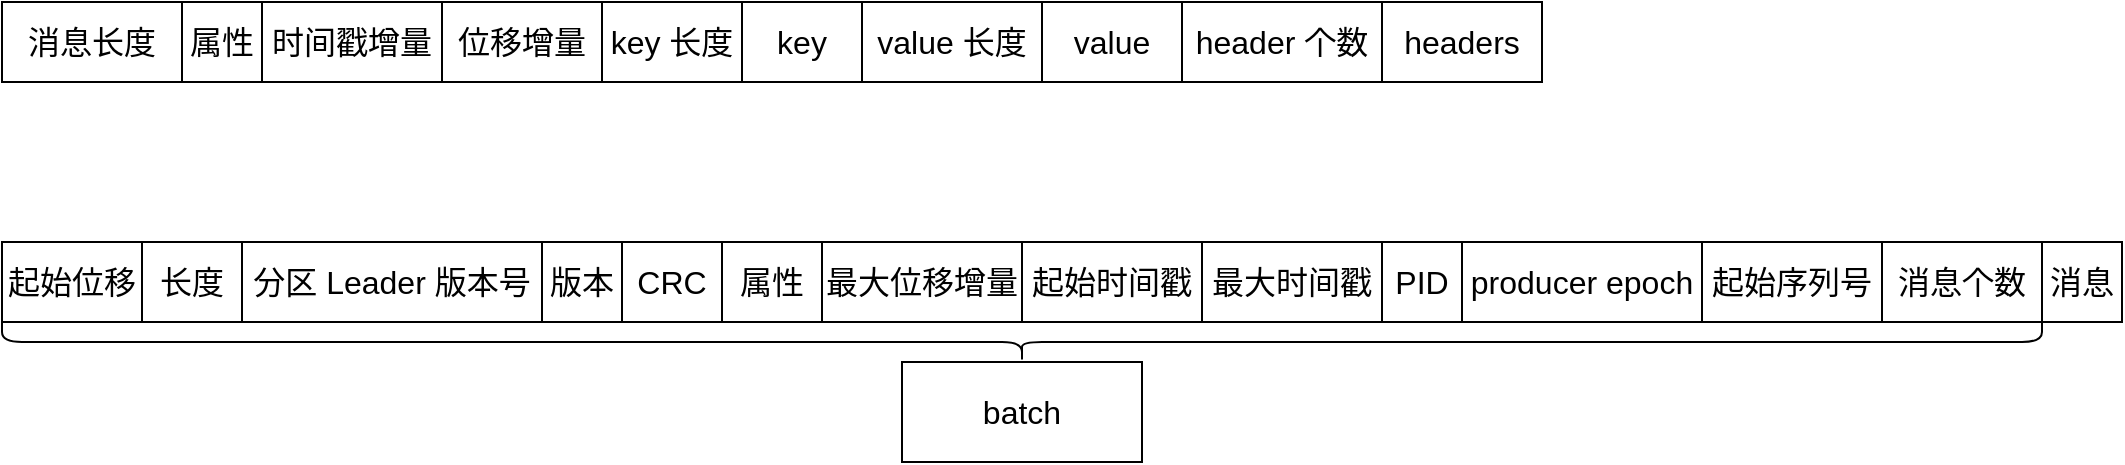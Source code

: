 <mxfile version="12.5.3" type="device"><diagram id="EdVzfP_dpHktEKwq30bJ" name="第 1 页"><mxGraphModel dx="1106" dy="820" grid="1" gridSize="10" guides="1" tooltips="1" connect="1" arrows="1" fold="1" page="1" pageScale="1" pageWidth="827" pageHeight="1169" math="0" shadow="0"><root><mxCell id="0"/><mxCell id="1" parent="0"/><mxCell id="_3W3bx7tEFGDbSxtUHWu-1" value="&lt;font style=&quot;font-size: 16px&quot;&gt;消息长度&lt;/font&gt;" style="rounded=0;whiteSpace=wrap;html=1;" vertex="1" parent="1"><mxGeometry x="20" y="80" width="90" height="40" as="geometry"/></mxCell><mxCell id="_3W3bx7tEFGDbSxtUHWu-2" value="&lt;font style=&quot;font-size: 16px&quot;&gt;属性&lt;/font&gt;" style="rounded=0;whiteSpace=wrap;html=1;" vertex="1" parent="1"><mxGeometry x="110" y="80" width="40" height="40" as="geometry"/></mxCell><mxCell id="_3W3bx7tEFGDbSxtUHWu-3" value="&lt;font style=&quot;font-size: 16px&quot;&gt;时间戳增量&lt;/font&gt;" style="rounded=0;whiteSpace=wrap;html=1;" vertex="1" parent="1"><mxGeometry x="150" y="80" width="90" height="40" as="geometry"/></mxCell><mxCell id="_3W3bx7tEFGDbSxtUHWu-4" value="&lt;font style=&quot;font-size: 16px&quot;&gt;位移增量&lt;/font&gt;" style="rounded=0;whiteSpace=wrap;html=1;" vertex="1" parent="1"><mxGeometry x="240" y="80" width="80" height="40" as="geometry"/></mxCell><mxCell id="_3W3bx7tEFGDbSxtUHWu-5" value="&lt;font style=&quot;font-size: 16px&quot;&gt;key 长度&lt;/font&gt;" style="rounded=0;whiteSpace=wrap;html=1;" vertex="1" parent="1"><mxGeometry x="320" y="80" width="70" height="40" as="geometry"/></mxCell><mxCell id="_3W3bx7tEFGDbSxtUHWu-6" value="&lt;font style=&quot;font-size: 16px&quot;&gt;key&lt;/font&gt;" style="rounded=0;whiteSpace=wrap;html=1;" vertex="1" parent="1"><mxGeometry x="390" y="80" width="60" height="40" as="geometry"/></mxCell><mxCell id="_3W3bx7tEFGDbSxtUHWu-7" value="&lt;font style=&quot;font-size: 16px&quot;&gt;value 长度&lt;/font&gt;" style="rounded=0;whiteSpace=wrap;html=1;" vertex="1" parent="1"><mxGeometry x="450" y="80" width="90" height="40" as="geometry"/></mxCell><mxCell id="_3W3bx7tEFGDbSxtUHWu-8" value="&lt;font style=&quot;font-size: 16px&quot;&gt;value&lt;/font&gt;" style="rounded=0;whiteSpace=wrap;html=1;" vertex="1" parent="1"><mxGeometry x="540" y="80" width="70" height="40" as="geometry"/></mxCell><mxCell id="_3W3bx7tEFGDbSxtUHWu-9" value="&lt;font style=&quot;font-size: 16px&quot;&gt;header 个数&lt;/font&gt;" style="rounded=0;whiteSpace=wrap;html=1;" vertex="1" parent="1"><mxGeometry x="610" y="80" width="100" height="40" as="geometry"/></mxCell><mxCell id="_3W3bx7tEFGDbSxtUHWu-10" value="&lt;font style=&quot;font-size: 16px&quot;&gt;headers&lt;/font&gt;" style="rounded=0;whiteSpace=wrap;html=1;" vertex="1" parent="1"><mxGeometry x="710" y="80" width="80" height="40" as="geometry"/></mxCell><mxCell id="_3W3bx7tEFGDbSxtUHWu-11" value="&lt;font style=&quot;font-size: 16px&quot;&gt;起始位移&lt;/font&gt;" style="rounded=0;whiteSpace=wrap;html=1;" vertex="1" parent="1"><mxGeometry x="20" y="200" width="70" height="40" as="geometry"/></mxCell><mxCell id="_3W3bx7tEFGDbSxtUHWu-12" value="&lt;font style=&quot;font-size: 16px&quot;&gt;长度&lt;/font&gt;" style="rounded=0;whiteSpace=wrap;html=1;" vertex="1" parent="1"><mxGeometry x="90" y="200" width="50" height="40" as="geometry"/></mxCell><mxCell id="_3W3bx7tEFGDbSxtUHWu-13" value="&lt;font style=&quot;font-size: 16px&quot;&gt;分区 Leader 版本号&lt;/font&gt;" style="rounded=0;whiteSpace=wrap;html=1;" vertex="1" parent="1"><mxGeometry x="140" y="200" width="150" height="40" as="geometry"/></mxCell><mxCell id="_3W3bx7tEFGDbSxtUHWu-14" value="&lt;font style=&quot;font-size: 16px&quot;&gt;版本&lt;/font&gt;" style="rounded=0;whiteSpace=wrap;html=1;" vertex="1" parent="1"><mxGeometry x="290" y="200" width="40" height="40" as="geometry"/></mxCell><mxCell id="_3W3bx7tEFGDbSxtUHWu-15" value="&lt;font style=&quot;font-size: 16px&quot;&gt;CRC&lt;/font&gt;" style="rounded=0;whiteSpace=wrap;html=1;" vertex="1" parent="1"><mxGeometry x="330" y="200" width="50" height="40" as="geometry"/></mxCell><mxCell id="_3W3bx7tEFGDbSxtUHWu-16" value="&lt;font style=&quot;font-size: 16px&quot;&gt;属性&lt;/font&gt;" style="rounded=0;whiteSpace=wrap;html=1;" vertex="1" parent="1"><mxGeometry x="380" y="200" width="50" height="40" as="geometry"/></mxCell><mxCell id="_3W3bx7tEFGDbSxtUHWu-17" value="&lt;font style=&quot;font-size: 16px&quot;&gt;最大位移增量&lt;/font&gt;" style="rounded=0;whiteSpace=wrap;html=1;" vertex="1" parent="1"><mxGeometry x="430" y="200" width="100" height="40" as="geometry"/></mxCell><mxCell id="_3W3bx7tEFGDbSxtUHWu-18" value="&lt;font style=&quot;font-size: 16px&quot;&gt;起始时间戳&lt;/font&gt;" style="rounded=0;whiteSpace=wrap;html=1;" vertex="1" parent="1"><mxGeometry x="530" y="200" width="90" height="40" as="geometry"/></mxCell><mxCell id="_3W3bx7tEFGDbSxtUHWu-19" value="&lt;font style=&quot;font-size: 16px&quot;&gt;最大时间戳&lt;/font&gt;" style="rounded=0;whiteSpace=wrap;html=1;" vertex="1" parent="1"><mxGeometry x="620" y="200" width="90" height="40" as="geometry"/></mxCell><mxCell id="_3W3bx7tEFGDbSxtUHWu-20" value="&lt;font style=&quot;font-size: 16px&quot;&gt;PID&lt;/font&gt;" style="rounded=0;whiteSpace=wrap;html=1;" vertex="1" parent="1"><mxGeometry x="710" y="200" width="40" height="40" as="geometry"/></mxCell><mxCell id="_3W3bx7tEFGDbSxtUHWu-21" value="&lt;font style=&quot;font-size: 16px&quot;&gt;producer epoch&lt;/font&gt;" style="rounded=0;whiteSpace=wrap;html=1;" vertex="1" parent="1"><mxGeometry x="750" y="200" width="120" height="40" as="geometry"/></mxCell><mxCell id="_3W3bx7tEFGDbSxtUHWu-22" value="&lt;font style=&quot;font-size: 16px&quot;&gt;起始序列号&lt;/font&gt;" style="rounded=0;whiteSpace=wrap;html=1;" vertex="1" parent="1"><mxGeometry x="870" y="200" width="90" height="40" as="geometry"/></mxCell><mxCell id="_3W3bx7tEFGDbSxtUHWu-23" value="&lt;font style=&quot;font-size: 16px&quot;&gt;消息个数&lt;/font&gt;" style="rounded=0;whiteSpace=wrap;html=1;" vertex="1" parent="1"><mxGeometry x="960" y="200" width="80" height="40" as="geometry"/></mxCell><mxCell id="_3W3bx7tEFGDbSxtUHWu-24" value="&lt;font style=&quot;font-size: 16px&quot;&gt;消息&lt;/font&gt;" style="rounded=0;whiteSpace=wrap;html=1;" vertex="1" parent="1"><mxGeometry x="1040" y="200" width="40" height="40" as="geometry"/></mxCell><mxCell id="_3W3bx7tEFGDbSxtUHWu-25" value="" style="shape=curlyBracket;whiteSpace=wrap;html=1;rounded=1;rotation=-90;" vertex="1" parent="1"><mxGeometry x="520" y="-260" width="20" height="1020" as="geometry"/></mxCell><mxCell id="_3W3bx7tEFGDbSxtUHWu-26" value="&lt;font style=&quot;font-size: 16px&quot;&gt;batch&lt;/font&gt;" style="rounded=0;whiteSpace=wrap;html=1;" vertex="1" parent="1"><mxGeometry x="470" y="260" width="120" height="50" as="geometry"/></mxCell></root></mxGraphModel></diagram></mxfile>